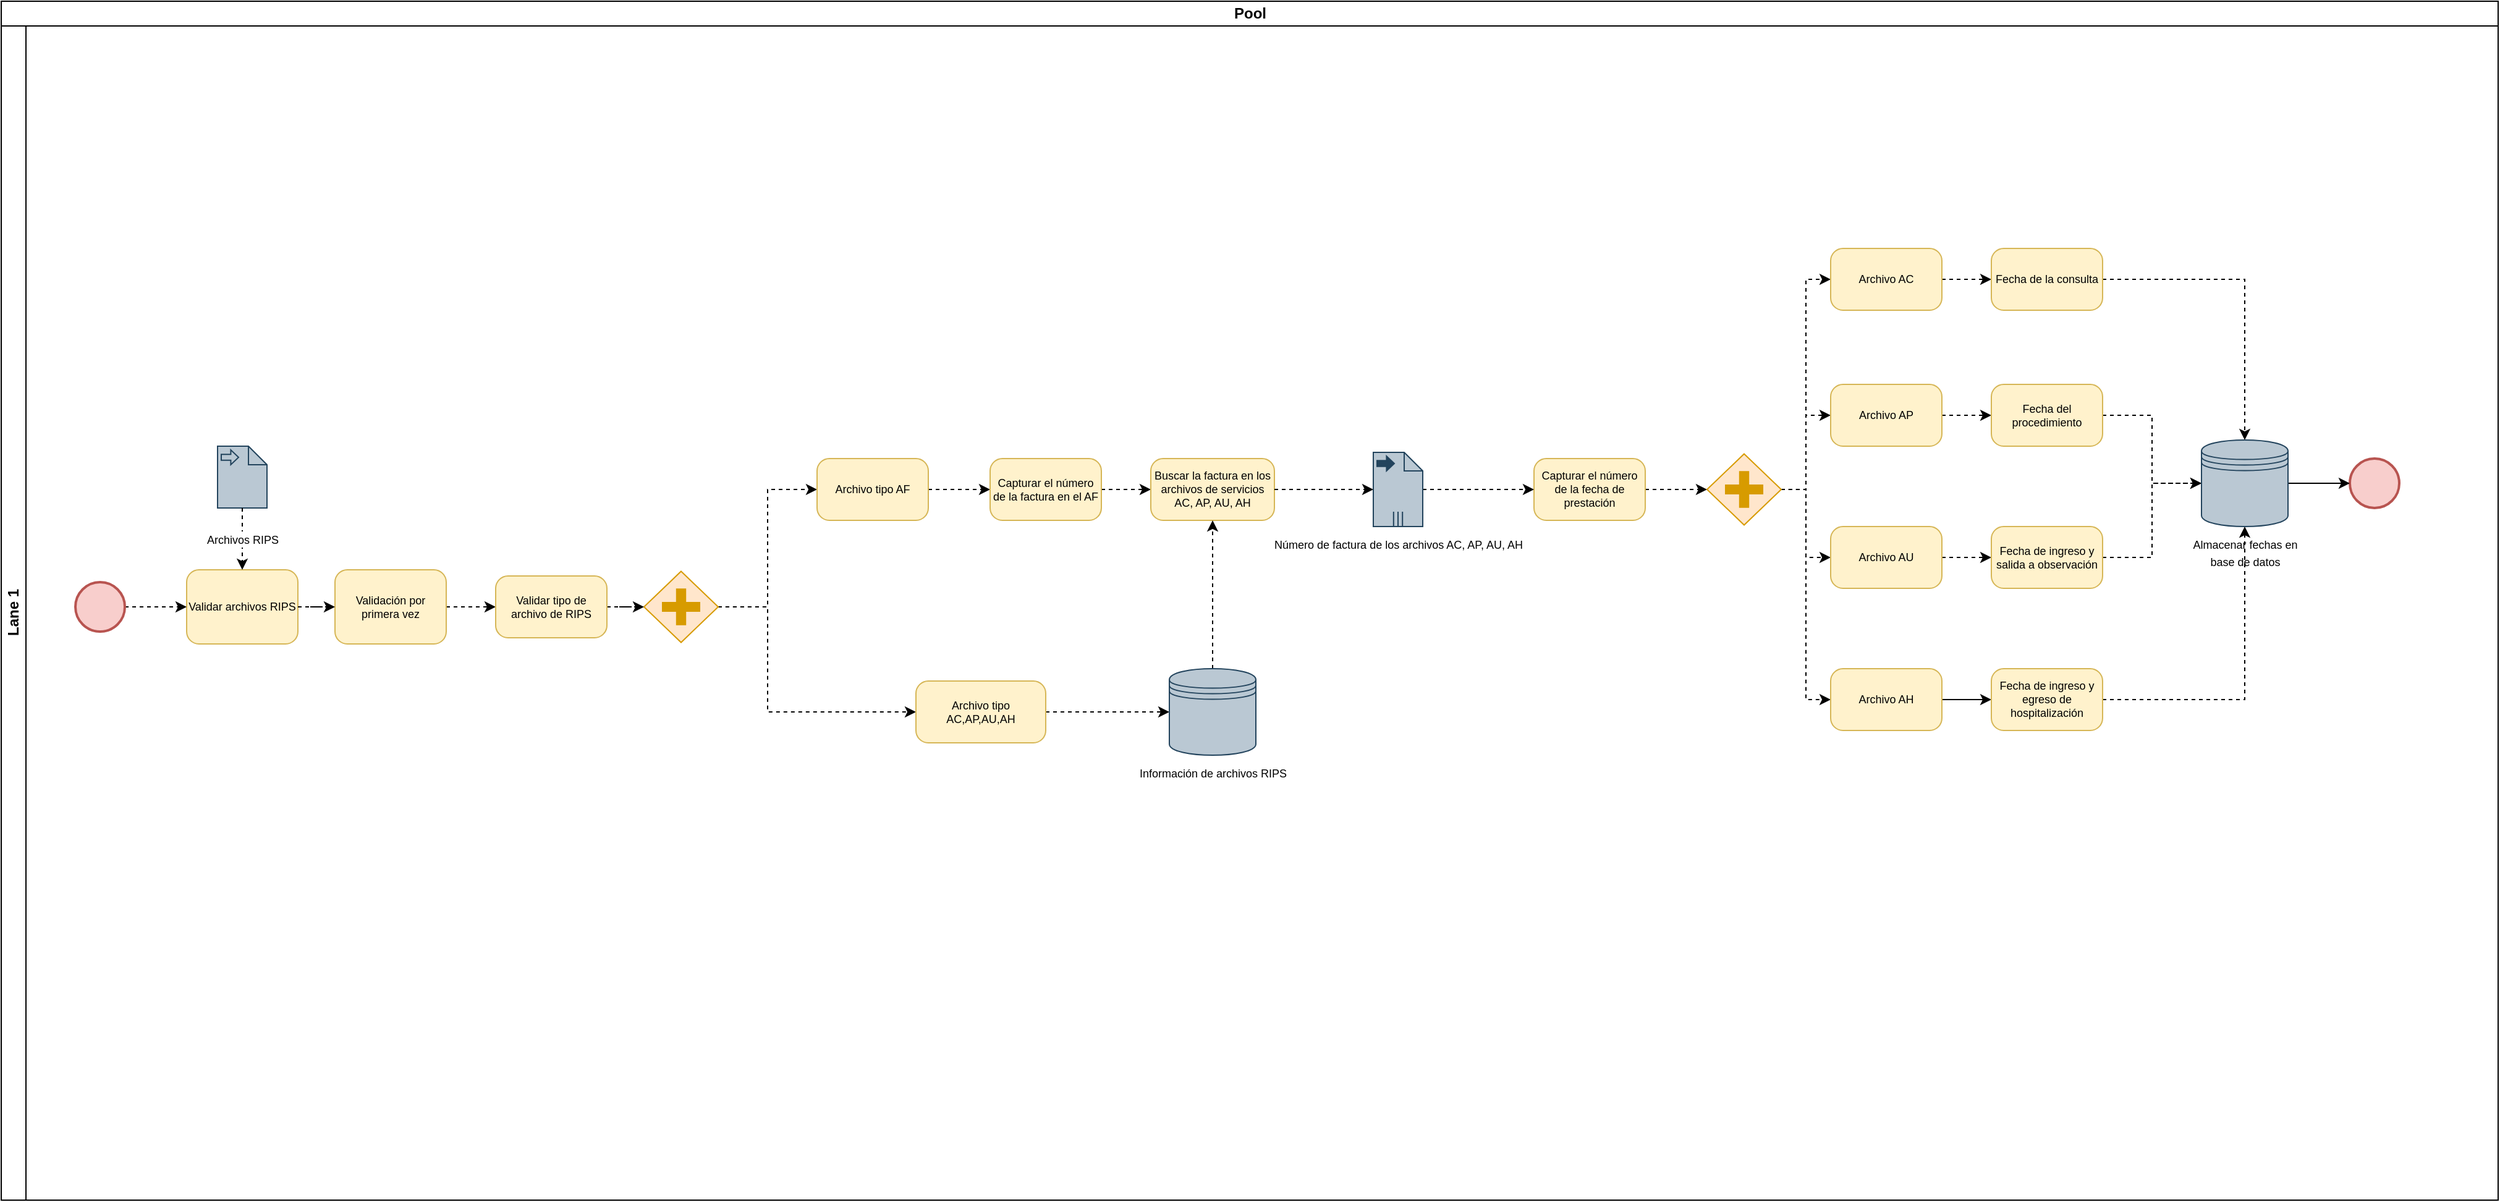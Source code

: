 <mxfile version="21.1.2" type="github">
  <diagram id="kyNIIBFYwi3PLxOYdT3i" name="Página-2">
    <mxGraphModel dx="1434" dy="764" grid="1" gridSize="10" guides="1" tooltips="1" connect="1" arrows="1" fold="1" page="1" pageScale="1" pageWidth="2050" pageHeight="1000" math="0" shadow="0">
      <root>
        <mxCell id="0" />
        <mxCell id="1" parent="0" />
        <mxCell id="pMKCEfHnvMBUZbaVZpTq-1" value="Pool" style="swimlane;childLayout=stackLayout;resizeParent=1;resizeParentMax=0;horizontal=1;startSize=20;horizontalStack=0;html=1;" parent="1" vertex="1">
          <mxGeometry x="20" y="20" width="2020" height="970" as="geometry" />
        </mxCell>
        <mxCell id="pMKCEfHnvMBUZbaVZpTq-2" value="Lane 1" style="swimlane;startSize=20;horizontal=0;html=1;" parent="pMKCEfHnvMBUZbaVZpTq-1" vertex="1">
          <mxGeometry y="20" width="2020" height="950" as="geometry" />
        </mxCell>
        <mxCell id="CT9fACoQjF7vQsgSXzen-96" value="" style="strokeWidth=2;html=1;shape=mxgraph.flowchart.start_2;whiteSpace=wrap;fillColor=#f8cecc;strokeColor=#b85450;" parent="pMKCEfHnvMBUZbaVZpTq-2" vertex="1">
          <mxGeometry x="1900" y="350" width="40" height="40" as="geometry" />
        </mxCell>
        <mxCell id="CT9fACoQjF7vQsgSXzen-5" value="Validar archivos RIPS" style="points=[[0.25,0,0],[0.5,0,0],[0.75,0,0],[1,0.25,0],[1,0.5,0],[1,0.75,0],[0.75,1,0],[0.5,1,0],[0.25,1,0],[0,0.75,0],[0,0.5,0],[0,0.25,0]];shape=mxgraph.bpmn.task;whiteSpace=wrap;rectStyle=rounded;size=10;html=1;taskMarker=abstract;fontSize=9;fillColor=#fff2cc;strokeColor=#d6b656;" parent="pMKCEfHnvMBUZbaVZpTq-2" vertex="1">
          <mxGeometry x="150" y="440" width="90" height="60" as="geometry" />
        </mxCell>
        <mxCell id="CT9fACoQjF7vQsgSXzen-9" value="" style="shape=mxgraph.bpmn.data;labelPosition=center;verticalLabelPosition=bottom;align=center;verticalAlign=top;whiteSpace=wrap;size=15;html=1;bpmnTransferType=input;fontSize=9;fillColor=#bac8d3;strokeColor=#23445d;" parent="pMKCEfHnvMBUZbaVZpTq-2" vertex="1">
          <mxGeometry x="175" y="340" width="40" height="50" as="geometry" />
        </mxCell>
        <mxCell id="CT9fACoQjF7vQsgSXzen-8" value="&lt;font style=&quot;font-size: 9px;&quot;&gt;Archivos RIPS&lt;/font&gt;" style="edgeStyle=orthogonalEdgeStyle;rounded=0;orthogonalLoop=1;jettySize=auto;html=1;dashed=1;entryX=0.5;entryY=0;entryDx=0;entryDy=0;entryPerimeter=0;" parent="pMKCEfHnvMBUZbaVZpTq-2" source="CT9fACoQjF7vQsgSXzen-9" target="CT9fACoQjF7vQsgSXzen-5" edge="1">
          <mxGeometry relative="1" as="geometry">
            <mxPoint x="345" y="440" as="targetPoint" />
          </mxGeometry>
        </mxCell>
        <mxCell id="AasncPVyMV13ykokx1Vr-11" style="edgeStyle=orthogonalEdgeStyle;rounded=0;orthogonalLoop=1;jettySize=auto;html=1;dashed=1;" edge="1" parent="pMKCEfHnvMBUZbaVZpTq-2" source="CT9fACoQjF7vQsgSXzen-43" target="CT9fACoQjF7vQsgSXzen-18">
          <mxGeometry relative="1" as="geometry" />
        </mxCell>
        <mxCell id="CT9fACoQjF7vQsgSXzen-43" value="Validación por primera vez" style="points=[[0.25,0,0],[0.5,0,0],[0.75,0,0],[1,0.25,0],[1,0.5,0],[1,0.75,0],[0.75,1,0],[0.5,1,0],[0.25,1,0],[0,0.75,0],[0,0.5,0],[0,0.25,0]];shape=mxgraph.bpmn.task;whiteSpace=wrap;rectStyle=rounded;size=10;html=1;taskMarker=abstract;fontSize=9;fillColor=#fff2cc;strokeColor=#d6b656;" parent="pMKCEfHnvMBUZbaVZpTq-2" vertex="1">
          <mxGeometry x="270" y="440" width="90" height="60" as="geometry" />
        </mxCell>
        <mxCell id="CT9fACoQjF7vQsgSXzen-16" style="edgeStyle=orthogonalEdgeStyle;rounded=0;orthogonalLoop=1;jettySize=auto;html=1;dashed=1;entryX=0;entryY=0.5;entryDx=0;entryDy=0;entryPerimeter=0;" parent="pMKCEfHnvMBUZbaVZpTq-2" source="CT9fACoQjF7vQsgSXzen-5" target="CT9fACoQjF7vQsgSXzen-43" edge="1">
          <mxGeometry relative="1" as="geometry">
            <mxPoint x="570" y="470" as="targetPoint" />
            <Array as="points" />
          </mxGeometry>
        </mxCell>
        <mxCell id="AasncPVyMV13ykokx1Vr-13" style="edgeStyle=orthogonalEdgeStyle;rounded=0;orthogonalLoop=1;jettySize=auto;html=1;dashed=1;entryX=0;entryY=0.5;entryDx=0;entryDy=0;entryPerimeter=0;" edge="1" parent="pMKCEfHnvMBUZbaVZpTq-2" source="CT9fACoQjF7vQsgSXzen-15" target="AasncPVyMV13ykokx1Vr-15">
          <mxGeometry relative="1" as="geometry">
            <mxPoint x="710" y="340" as="targetPoint" />
          </mxGeometry>
        </mxCell>
        <mxCell id="AasncPVyMV13ykokx1Vr-14" style="edgeStyle=orthogonalEdgeStyle;rounded=0;orthogonalLoop=1;jettySize=auto;html=1;dashed=1;entryX=0;entryY=0.5;entryDx=0;entryDy=0;entryPerimeter=0;" edge="1" parent="pMKCEfHnvMBUZbaVZpTq-2" source="CT9fACoQjF7vQsgSXzen-15" target="AasncPVyMV13ykokx1Vr-16">
          <mxGeometry relative="1" as="geometry">
            <mxPoint x="710" y="620" as="targetPoint" />
            <Array as="points">
              <mxPoint x="620" y="470" />
              <mxPoint x="620" y="555" />
            </Array>
          </mxGeometry>
        </mxCell>
        <mxCell id="CT9fACoQjF7vQsgSXzen-15" value="" style="points=[[0.25,0.25,0],[0.5,0,0],[0.75,0.25,0],[1,0.5,0],[0.75,0.75,0],[0.5,1,0],[0.25,0.75,0],[0,0.5,0]];shape=mxgraph.bpmn.gateway2;html=1;verticalLabelPosition=bottom;labelBackgroundColor=#ffffff;verticalAlign=top;align=center;perimeter=rhombusPerimeter;outlineConnect=0;outline=none;symbol=none;gwType=parallel;fillColor=#ffe6cc;strokeColor=#d79b00;" parent="pMKCEfHnvMBUZbaVZpTq-2" vertex="1">
          <mxGeometry x="520" y="441.24" width="60" height="57.51" as="geometry" />
        </mxCell>
        <mxCell id="AasncPVyMV13ykokx1Vr-12" style="edgeStyle=orthogonalEdgeStyle;rounded=0;orthogonalLoop=1;jettySize=auto;html=1;entryX=0;entryY=0.5;entryDx=0;entryDy=0;entryPerimeter=0;dashed=1;" edge="1" parent="pMKCEfHnvMBUZbaVZpTq-2" source="CT9fACoQjF7vQsgSXzen-18" target="CT9fACoQjF7vQsgSXzen-15">
          <mxGeometry relative="1" as="geometry" />
        </mxCell>
        <mxCell id="CT9fACoQjF7vQsgSXzen-18" value="Validar tipo de archivo de RIPS" style="points=[[0.25,0,0],[0.5,0,0],[0.75,0,0],[1,0.25,0],[1,0.5,0],[1,0.75,0],[0.75,1,0],[0.5,1,0],[0.25,1,0],[0,0.75,0],[0,0.5,0],[0,0.25,0]];shape=mxgraph.bpmn.task;whiteSpace=wrap;rectStyle=rounded;size=10;html=1;taskMarker=abstract;fontSize=9;fillColor=#fff2cc;strokeColor=#d6b656;" parent="pMKCEfHnvMBUZbaVZpTq-2" vertex="1">
          <mxGeometry x="400" y="444.99" width="90" height="50.01" as="geometry" />
        </mxCell>
        <mxCell id="AasncPVyMV13ykokx1Vr-17" style="edgeStyle=orthogonalEdgeStyle;rounded=0;orthogonalLoop=1;jettySize=auto;html=1;dashed=1;entryX=0;entryY=0.5;entryDx=0;entryDy=0;entryPerimeter=0;" edge="1" parent="pMKCEfHnvMBUZbaVZpTq-2" source="AasncPVyMV13ykokx1Vr-15" target="AasncPVyMV13ykokx1Vr-18">
          <mxGeometry relative="1" as="geometry">
            <mxPoint x="790" y="375" as="targetPoint" />
          </mxGeometry>
        </mxCell>
        <mxCell id="AasncPVyMV13ykokx1Vr-15" value="Archivo tipo AF" style="points=[[0.25,0,0],[0.5,0,0],[0.75,0,0],[1,0.25,0],[1,0.5,0],[1,0.75,0],[0.75,1,0],[0.5,1,0],[0.25,1,0],[0,0.75,0],[0,0.5,0],[0,0.25,0]];shape=mxgraph.bpmn.task;whiteSpace=wrap;rectStyle=rounded;size=10;html=1;taskMarker=abstract;fontSize=9;fillColor=#fff2cc;strokeColor=#d6b656;" vertex="1" parent="pMKCEfHnvMBUZbaVZpTq-2">
          <mxGeometry x="660" y="350" width="90" height="50" as="geometry" />
        </mxCell>
        <mxCell id="AasncPVyMV13ykokx1Vr-31" style="edgeStyle=orthogonalEdgeStyle;rounded=0;orthogonalLoop=1;jettySize=auto;html=1;entryX=0;entryY=0.5;entryDx=0;entryDy=0;dashed=1;" edge="1" parent="pMKCEfHnvMBUZbaVZpTq-2" source="AasncPVyMV13ykokx1Vr-16" target="AasncPVyMV13ykokx1Vr-30">
          <mxGeometry relative="1" as="geometry" />
        </mxCell>
        <mxCell id="AasncPVyMV13ykokx1Vr-16" value="Archivo tipo AC,AP,AU,AH" style="points=[[0.25,0,0],[0.5,0,0],[0.75,0,0],[1,0.25,0],[1,0.5,0],[1,0.75,0],[0.75,1,0],[0.5,1,0],[0.25,1,0],[0,0.75,0],[0,0.5,0],[0,0.25,0]];shape=mxgraph.bpmn.task;whiteSpace=wrap;rectStyle=rounded;size=10;html=1;taskMarker=abstract;fontSize=9;fillColor=#fff2cc;strokeColor=#d6b656;" vertex="1" parent="pMKCEfHnvMBUZbaVZpTq-2">
          <mxGeometry x="740" y="530" width="105" height="50" as="geometry" />
        </mxCell>
        <mxCell id="AasncPVyMV13ykokx1Vr-19" style="edgeStyle=orthogonalEdgeStyle;rounded=0;orthogonalLoop=1;jettySize=auto;html=1;dashed=1;entryX=0;entryY=0.5;entryDx=0;entryDy=0;entryPerimeter=0;" edge="1" parent="pMKCEfHnvMBUZbaVZpTq-2" source="AasncPVyMV13ykokx1Vr-18" target="AasncPVyMV13ykokx1Vr-20">
          <mxGeometry relative="1" as="geometry">
            <mxPoint x="940" y="375" as="targetPoint" />
          </mxGeometry>
        </mxCell>
        <mxCell id="AasncPVyMV13ykokx1Vr-18" value="Capturar el número de la factura en el AF" style="points=[[0.25,0,0],[0.5,0,0],[0.75,0,0],[1,0.25,0],[1,0.5,0],[1,0.75,0],[0.75,1,0],[0.5,1,0],[0.25,1,0],[0,0.75,0],[0,0.5,0],[0,0.25,0]];shape=mxgraph.bpmn.task;whiteSpace=wrap;rectStyle=rounded;size=10;html=1;taskMarker=abstract;fontSize=9;fillColor=#fff2cc;strokeColor=#d6b656;" vertex="1" parent="pMKCEfHnvMBUZbaVZpTq-2">
          <mxGeometry x="800" y="350" width="90" height="50" as="geometry" />
        </mxCell>
        <mxCell id="AasncPVyMV13ykokx1Vr-20" value="Buscar la factura en los archivos de servicios AC, AP, AU, AH" style="points=[[0.25,0,0],[0.5,0,0],[0.75,0,0],[1,0.25,0],[1,0.5,0],[1,0.75,0],[0.75,1,0],[0.5,1,0],[0.25,1,0],[0,0.75,0],[0,0.5,0],[0,0.25,0]];shape=mxgraph.bpmn.task;whiteSpace=wrap;rectStyle=rounded;size=10;html=1;taskMarker=abstract;fontSize=9;fillColor=#fff2cc;strokeColor=#d6b656;" vertex="1" parent="pMKCEfHnvMBUZbaVZpTq-2">
          <mxGeometry x="930" y="350" width="100" height="50" as="geometry" />
        </mxCell>
        <mxCell id="AasncPVyMV13ykokx1Vr-34" style="edgeStyle=orthogonalEdgeStyle;rounded=0;orthogonalLoop=1;jettySize=auto;html=1;entryX=0;entryY=0.5;entryDx=0;entryDy=0;entryPerimeter=0;dashed=1;" edge="1" parent="pMKCEfHnvMBUZbaVZpTq-2" source="AasncPVyMV13ykokx1Vr-24" target="AasncPVyMV13ykokx1Vr-33">
          <mxGeometry relative="1" as="geometry" />
        </mxCell>
        <mxCell id="AasncPVyMV13ykokx1Vr-24" value="Capturar el número de la fecha de prestación" style="points=[[0.25,0,0],[0.5,0,0],[0.75,0,0],[1,0.25,0],[1,0.5,0],[1,0.75,0],[0.75,1,0],[0.5,1,0],[0.25,1,0],[0,0.75,0],[0,0.5,0],[0,0.25,0]];shape=mxgraph.bpmn.task;whiteSpace=wrap;rectStyle=rounded;size=10;html=1;taskMarker=abstract;fontSize=9;fillColor=#fff2cc;strokeColor=#d6b656;" vertex="1" parent="pMKCEfHnvMBUZbaVZpTq-2">
          <mxGeometry x="1240" y="350" width="90" height="50" as="geometry" />
        </mxCell>
        <mxCell id="AasncPVyMV13ykokx1Vr-29" style="edgeStyle=orthogonalEdgeStyle;rounded=0;orthogonalLoop=1;jettySize=auto;html=1;dashed=1;" edge="1" parent="pMKCEfHnvMBUZbaVZpTq-2" source="AasncPVyMV13ykokx1Vr-28" target="AasncPVyMV13ykokx1Vr-24">
          <mxGeometry relative="1" as="geometry" />
        </mxCell>
        <mxCell id="AasncPVyMV13ykokx1Vr-28" value="&lt;font style=&quot;font-size: 9px;&quot;&gt;Número de factura de los archivos AC, AP, AU, AH&lt;/font&gt;" style="shape=mxgraph.bpmn.data;labelPosition=center;verticalLabelPosition=bottom;align=center;verticalAlign=top;size=15;html=1;bpmnTransferType=output;isCollection=1;fillColor=#bac8d3;strokeColor=#23445d;" vertex="1" parent="pMKCEfHnvMBUZbaVZpTq-2">
          <mxGeometry x="1110" y="345" width="40" height="60" as="geometry" />
        </mxCell>
        <mxCell id="AasncPVyMV13ykokx1Vr-27" style="edgeStyle=orthogonalEdgeStyle;rounded=0;orthogonalLoop=1;jettySize=auto;html=1;dashed=1;" edge="1" parent="pMKCEfHnvMBUZbaVZpTq-2" source="AasncPVyMV13ykokx1Vr-20" target="AasncPVyMV13ykokx1Vr-28">
          <mxGeometry relative="1" as="geometry">
            <mxPoint x="1080" y="375" as="targetPoint" />
          </mxGeometry>
        </mxCell>
        <mxCell id="AasncPVyMV13ykokx1Vr-32" style="edgeStyle=orthogonalEdgeStyle;rounded=0;orthogonalLoop=1;jettySize=auto;html=1;entryX=0.5;entryY=1;entryDx=0;entryDy=0;entryPerimeter=0;dashed=1;" edge="1" parent="pMKCEfHnvMBUZbaVZpTq-2" source="AasncPVyMV13ykokx1Vr-30" target="AasncPVyMV13ykokx1Vr-20">
          <mxGeometry relative="1" as="geometry" />
        </mxCell>
        <mxCell id="AasncPVyMV13ykokx1Vr-30" value="&lt;font style=&quot;font-size: 9px;&quot;&gt;Información de archivos RIPS&lt;/font&gt;" style="shape=datastore;html=1;labelPosition=center;verticalLabelPosition=bottom;align=center;verticalAlign=top;fillColor=#bac8d3;strokeColor=#23445d;" vertex="1" parent="pMKCEfHnvMBUZbaVZpTq-2">
          <mxGeometry x="945" y="520" width="70" height="70" as="geometry" />
        </mxCell>
        <mxCell id="AasncPVyMV13ykokx1Vr-69" style="edgeStyle=orthogonalEdgeStyle;rounded=0;orthogonalLoop=1;jettySize=auto;html=1;entryX=0;entryY=0.5;entryDx=0;entryDy=0;entryPerimeter=0;dashed=1;" edge="1" parent="pMKCEfHnvMBUZbaVZpTq-2" source="AasncPVyMV13ykokx1Vr-33" target="AasncPVyMV13ykokx1Vr-35">
          <mxGeometry relative="1" as="geometry" />
        </mxCell>
        <mxCell id="AasncPVyMV13ykokx1Vr-70" style="edgeStyle=orthogonalEdgeStyle;rounded=0;orthogonalLoop=1;jettySize=auto;html=1;entryX=0;entryY=0.5;entryDx=0;entryDy=0;entryPerimeter=0;dashed=1;" edge="1" parent="pMKCEfHnvMBUZbaVZpTq-2" source="AasncPVyMV13ykokx1Vr-33" target="AasncPVyMV13ykokx1Vr-68">
          <mxGeometry relative="1" as="geometry" />
        </mxCell>
        <mxCell id="AasncPVyMV13ykokx1Vr-71" style="edgeStyle=orthogonalEdgeStyle;rounded=0;orthogonalLoop=1;jettySize=auto;html=1;entryX=0;entryY=0.5;entryDx=0;entryDy=0;entryPerimeter=0;dashed=1;" edge="1" parent="pMKCEfHnvMBUZbaVZpTq-2" source="AasncPVyMV13ykokx1Vr-33" target="AasncPVyMV13ykokx1Vr-66">
          <mxGeometry relative="1" as="geometry" />
        </mxCell>
        <mxCell id="AasncPVyMV13ykokx1Vr-72" style="edgeStyle=orthogonalEdgeStyle;rounded=0;orthogonalLoop=1;jettySize=auto;html=1;entryX=0;entryY=0.5;entryDx=0;entryDy=0;entryPerimeter=0;dashed=1;" edge="1" parent="pMKCEfHnvMBUZbaVZpTq-2" source="AasncPVyMV13ykokx1Vr-33" target="AasncPVyMV13ykokx1Vr-67">
          <mxGeometry relative="1" as="geometry" />
        </mxCell>
        <mxCell id="AasncPVyMV13ykokx1Vr-33" value="" style="points=[[0.25,0.25,0],[0.5,0,0],[0.75,0.25,0],[1,0.5,0],[0.75,0.75,0],[0.5,1,0],[0.25,0.75,0],[0,0.5,0]];shape=mxgraph.bpmn.gateway2;html=1;verticalLabelPosition=bottom;labelBackgroundColor=#ffffff;verticalAlign=top;align=center;perimeter=rhombusPerimeter;outlineConnect=0;outline=none;symbol=none;gwType=parallel;fillColor=#ffe6cc;strokeColor=#d79b00;" vertex="1" parent="pMKCEfHnvMBUZbaVZpTq-2">
          <mxGeometry x="1380" y="346.24" width="60" height="57.51" as="geometry" />
        </mxCell>
        <mxCell id="AasncPVyMV13ykokx1Vr-73" style="edgeStyle=orthogonalEdgeStyle;rounded=0;orthogonalLoop=1;jettySize=auto;html=1;dashed=1;" edge="1" parent="pMKCEfHnvMBUZbaVZpTq-2" source="AasncPVyMV13ykokx1Vr-35" target="AasncPVyMV13ykokx1Vr-74">
          <mxGeometry relative="1" as="geometry">
            <mxPoint x="1610" y="205" as="targetPoint" />
          </mxGeometry>
        </mxCell>
        <mxCell id="AasncPVyMV13ykokx1Vr-35" value="Archivo AC" style="points=[[0.25,0,0],[0.5,0,0],[0.75,0,0],[1,0.25,0],[1,0.5,0],[1,0.75,0],[0.75,1,0],[0.5,1,0],[0.25,1,0],[0,0.75,0],[0,0.5,0],[0,0.25,0]];shape=mxgraph.bpmn.task;whiteSpace=wrap;rectStyle=rounded;size=10;html=1;taskMarker=abstract;fontSize=9;fillColor=#fff2cc;strokeColor=#d6b656;" vertex="1" parent="pMKCEfHnvMBUZbaVZpTq-2">
          <mxGeometry x="1480" y="180" width="90" height="50" as="geometry" />
        </mxCell>
        <mxCell id="AasncPVyMV13ykokx1Vr-81" style="edgeStyle=orthogonalEdgeStyle;rounded=0;orthogonalLoop=1;jettySize=auto;html=1;" edge="1" parent="pMKCEfHnvMBUZbaVZpTq-2" source="AasncPVyMV13ykokx1Vr-68" target="AasncPVyMV13ykokx1Vr-79">
          <mxGeometry relative="1" as="geometry" />
        </mxCell>
        <mxCell id="AasncPVyMV13ykokx1Vr-68" value="Archivo AH" style="points=[[0.25,0,0],[0.5,0,0],[0.75,0,0],[1,0.25,0],[1,0.5,0],[1,0.75,0],[0.75,1,0],[0.5,1,0],[0.25,1,0],[0,0.75,0],[0,0.5,0],[0,0.25,0]];shape=mxgraph.bpmn.task;whiteSpace=wrap;rectStyle=rounded;size=10;html=1;taskMarker=abstract;fontSize=9;fillColor=#fff2cc;strokeColor=#d6b656;" vertex="1" parent="pMKCEfHnvMBUZbaVZpTq-2">
          <mxGeometry x="1480" y="520" width="90" height="50" as="geometry" />
        </mxCell>
        <mxCell id="AasncPVyMV13ykokx1Vr-78" style="edgeStyle=orthogonalEdgeStyle;rounded=0;orthogonalLoop=1;jettySize=auto;html=1;entryX=0;entryY=0.5;entryDx=0;entryDy=0;entryPerimeter=0;dashed=1;" edge="1" parent="pMKCEfHnvMBUZbaVZpTq-2" source="AasncPVyMV13ykokx1Vr-67" target="AasncPVyMV13ykokx1Vr-77">
          <mxGeometry relative="1" as="geometry" />
        </mxCell>
        <mxCell id="AasncPVyMV13ykokx1Vr-67" value="Archivo AU" style="points=[[0.25,0,0],[0.5,0,0],[0.75,0,0],[1,0.25,0],[1,0.5,0],[1,0.75,0],[0.75,1,0],[0.5,1,0],[0.25,1,0],[0,0.75,0],[0,0.5,0],[0,0.25,0]];shape=mxgraph.bpmn.task;whiteSpace=wrap;rectStyle=rounded;size=10;html=1;taskMarker=abstract;fontSize=9;fillColor=#fff2cc;strokeColor=#d6b656;" vertex="1" parent="pMKCEfHnvMBUZbaVZpTq-2">
          <mxGeometry x="1480" y="405" width="90" height="50" as="geometry" />
        </mxCell>
        <mxCell id="AasncPVyMV13ykokx1Vr-76" style="edgeStyle=orthogonalEdgeStyle;rounded=0;orthogonalLoop=1;jettySize=auto;html=1;entryX=0;entryY=0.5;entryDx=0;entryDy=0;entryPerimeter=0;dashed=1;" edge="1" parent="pMKCEfHnvMBUZbaVZpTq-2" source="AasncPVyMV13ykokx1Vr-66" target="AasncPVyMV13ykokx1Vr-75">
          <mxGeometry relative="1" as="geometry" />
        </mxCell>
        <mxCell id="AasncPVyMV13ykokx1Vr-66" value="Archivo AP" style="points=[[0.25,0,0],[0.5,0,0],[0.75,0,0],[1,0.25,0],[1,0.5,0],[1,0.75,0],[0.75,1,0],[0.5,1,0],[0.25,1,0],[0,0.75,0],[0,0.5,0],[0,0.25,0]];shape=mxgraph.bpmn.task;whiteSpace=wrap;rectStyle=rounded;size=10;html=1;taskMarker=abstract;fontSize=9;fillColor=#fff2cc;strokeColor=#d6b656;" vertex="1" parent="pMKCEfHnvMBUZbaVZpTq-2">
          <mxGeometry x="1480" y="290" width="90" height="50" as="geometry" />
        </mxCell>
        <mxCell id="AasncPVyMV13ykokx1Vr-83" style="edgeStyle=orthogonalEdgeStyle;rounded=0;orthogonalLoop=1;jettySize=auto;html=1;entryX=0.5;entryY=0;entryDx=0;entryDy=0;dashed=1;" edge="1" parent="pMKCEfHnvMBUZbaVZpTq-2" source="AasncPVyMV13ykokx1Vr-74" target="AasncPVyMV13ykokx1Vr-82">
          <mxGeometry relative="1" as="geometry" />
        </mxCell>
        <mxCell id="AasncPVyMV13ykokx1Vr-74" value="Fecha de la consulta" style="points=[[0.25,0,0],[0.5,0,0],[0.75,0,0],[1,0.25,0],[1,0.5,0],[1,0.75,0],[0.75,1,0],[0.5,1,0],[0.25,1,0],[0,0.75,0],[0,0.5,0],[0,0.25,0]];shape=mxgraph.bpmn.task;whiteSpace=wrap;rectStyle=rounded;size=10;html=1;taskMarker=abstract;fontSize=9;fillColor=#fff2cc;strokeColor=#d6b656;" vertex="1" parent="pMKCEfHnvMBUZbaVZpTq-2">
          <mxGeometry x="1610" y="180" width="90" height="50" as="geometry" />
        </mxCell>
        <mxCell id="AasncPVyMV13ykokx1Vr-84" style="edgeStyle=orthogonalEdgeStyle;rounded=0;orthogonalLoop=1;jettySize=auto;html=1;dashed=1;" edge="1" parent="pMKCEfHnvMBUZbaVZpTq-2" source="AasncPVyMV13ykokx1Vr-75" target="AasncPVyMV13ykokx1Vr-82">
          <mxGeometry relative="1" as="geometry" />
        </mxCell>
        <mxCell id="AasncPVyMV13ykokx1Vr-75" value="Fecha del procedimiento" style="points=[[0.25,0,0],[0.5,0,0],[0.75,0,0],[1,0.25,0],[1,0.5,0],[1,0.75,0],[0.75,1,0],[0.5,1,0],[0.25,1,0],[0,0.75,0],[0,0.5,0],[0,0.25,0]];shape=mxgraph.bpmn.task;whiteSpace=wrap;rectStyle=rounded;size=10;html=1;taskMarker=abstract;fontSize=9;fillColor=#fff2cc;strokeColor=#d6b656;" vertex="1" parent="pMKCEfHnvMBUZbaVZpTq-2">
          <mxGeometry x="1610" y="290" width="90" height="50" as="geometry" />
        </mxCell>
        <mxCell id="AasncPVyMV13ykokx1Vr-85" style="edgeStyle=orthogonalEdgeStyle;rounded=0;orthogonalLoop=1;jettySize=auto;html=1;entryX=0;entryY=0.5;entryDx=0;entryDy=0;dashed=1;" edge="1" parent="pMKCEfHnvMBUZbaVZpTq-2" source="AasncPVyMV13ykokx1Vr-77" target="AasncPVyMV13ykokx1Vr-82">
          <mxGeometry relative="1" as="geometry" />
        </mxCell>
        <mxCell id="AasncPVyMV13ykokx1Vr-77" value="Fecha de ingreso y salida a observación" style="points=[[0.25,0,0],[0.5,0,0],[0.75,0,0],[1,0.25,0],[1,0.5,0],[1,0.75,0],[0.75,1,0],[0.5,1,0],[0.25,1,0],[0,0.75,0],[0,0.5,0],[0,0.25,0]];shape=mxgraph.bpmn.task;whiteSpace=wrap;rectStyle=rounded;size=10;html=1;taskMarker=abstract;fontSize=9;fillColor=#fff2cc;strokeColor=#d6b656;" vertex="1" parent="pMKCEfHnvMBUZbaVZpTq-2">
          <mxGeometry x="1610" y="405" width="90" height="50" as="geometry" />
        </mxCell>
        <mxCell id="AasncPVyMV13ykokx1Vr-86" style="edgeStyle=orthogonalEdgeStyle;rounded=0;orthogonalLoop=1;jettySize=auto;html=1;dashed=1;" edge="1" parent="pMKCEfHnvMBUZbaVZpTq-2" source="AasncPVyMV13ykokx1Vr-79" target="AasncPVyMV13ykokx1Vr-82">
          <mxGeometry relative="1" as="geometry" />
        </mxCell>
        <mxCell id="AasncPVyMV13ykokx1Vr-79" value="Fecha de ingreso y egreso de hospitalización" style="points=[[0.25,0,0],[0.5,0,0],[0.75,0,0],[1,0.25,0],[1,0.5,0],[1,0.75,0],[0.75,1,0],[0.5,1,0],[0.25,1,0],[0,0.75,0],[0,0.5,0],[0,0.25,0]];shape=mxgraph.bpmn.task;whiteSpace=wrap;rectStyle=rounded;size=10;html=1;taskMarker=abstract;fontSize=9;fillColor=#fff2cc;strokeColor=#d6b656;" vertex="1" parent="pMKCEfHnvMBUZbaVZpTq-2">
          <mxGeometry x="1610" y="520" width="90" height="50" as="geometry" />
        </mxCell>
        <mxCell id="AasncPVyMV13ykokx1Vr-87" style="edgeStyle=orthogonalEdgeStyle;rounded=0;orthogonalLoop=1;jettySize=auto;html=1;" edge="1" parent="pMKCEfHnvMBUZbaVZpTq-2" source="AasncPVyMV13ykokx1Vr-82" target="CT9fACoQjF7vQsgSXzen-96">
          <mxGeometry relative="1" as="geometry">
            <mxPoint x="1900" y="370" as="targetPoint" />
          </mxGeometry>
        </mxCell>
        <mxCell id="AasncPVyMV13ykokx1Vr-82" value="&lt;font style=&quot;font-size: 9px;&quot;&gt;Almacenar fechas en&lt;br&gt;base de datos&lt;br&gt;&lt;/font&gt;" style="shape=datastore;html=1;labelPosition=center;verticalLabelPosition=bottom;align=center;verticalAlign=top;fillColor=#bac8d3;strokeColor=#23445d;" vertex="1" parent="pMKCEfHnvMBUZbaVZpTq-2">
          <mxGeometry x="1780" y="335" width="70" height="70" as="geometry" />
        </mxCell>
        <mxCell id="CT9fACoQjF7vQsgSXzen-1" style="edgeStyle=orthogonalEdgeStyle;rounded=0;orthogonalLoop=1;jettySize=auto;html=1;dashed=1;entryX=0;entryY=0.5;entryDx=0;entryDy=0;entryPerimeter=0;" parent="1" source="CT9fACoQjF7vQsgSXzen-2" target="CT9fACoQjF7vQsgSXzen-5" edge="1">
          <mxGeometry relative="1" as="geometry">
            <mxPoint x="160" y="510" as="targetPoint" />
          </mxGeometry>
        </mxCell>
        <mxCell id="CT9fACoQjF7vQsgSXzen-2" value="" style="strokeWidth=2;html=1;shape=mxgraph.flowchart.start_2;whiteSpace=wrap;fillColor=#f8cecc;strokeColor=#b85450;" parent="1" vertex="1">
          <mxGeometry x="80" y="490" width="40" height="40" as="geometry" />
        </mxCell>
      </root>
    </mxGraphModel>
  </diagram>
</mxfile>
